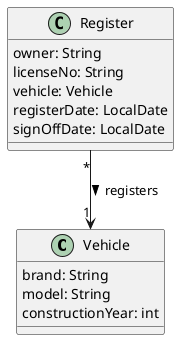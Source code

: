 @startuml

class Vehicle {
  brand: String
  model: String
  constructionYear: int
}

class Register {
  owner: String
  licenseNo: String
  vehicle: Vehicle
  registerDate: LocalDate
  signOffDate: LocalDate
}

Register "*" --> "1" Vehicle: registers >
@enduml
